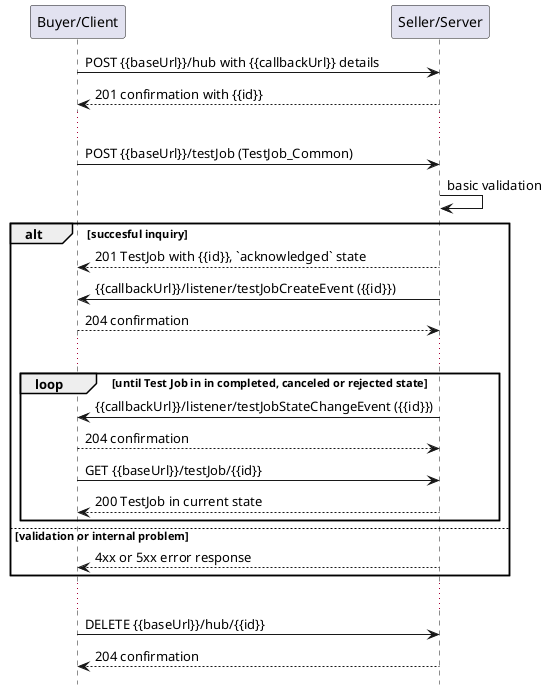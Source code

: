 @startuml useCase7Notification

hide footbox

participant "Buyer/Client" as B
participant "Seller/Server" as S

B -> S: POST {{baseUrl}}/hub with {{callbackUrl}} details
S --> B: 201 confirmation with {{id}}
...
B -> S: POST {{baseUrl}}/testJob (TestJob_Common)
S -> S: basic validation

alt succesful inquiry
  S --> B: 201 TestJob with {{id}}, `acknowledged` state 
  S -> B: {{callbackUrl}}/listener/testJobCreateEvent ({{id}})
  B --> S: 204 confirmation

  ...

  group loop [until Test Job in in completed, canceled or rejected state]
      S -> B: {{callbackUrl}}/listener/testJobStateChangeEvent ({{id}})
      B --> S: 204 confirmation
      B -> S:   GET {{baseUrl}}/testJob/{{id}}
      return 200 TestJob in current state
  end

else validation or internal problem
  S --> B : 4xx or 5xx error response
end 

...

B -> S : DELETE {{baseUrl}}/hub/{{id}} 
S --> B : 204 confirmation

@enduml